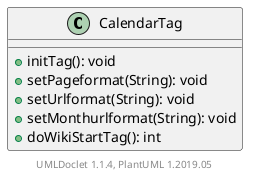 @startuml

    class CalendarTag [[CalendarTag.html]] {
        +initTag(): void
        +setPageformat(String): void
        +setUrlformat(String): void
        +setMonthurlformat(String): void
        +doWikiStartTag(): int
    }


    center footer UMLDoclet 1.1.4, PlantUML 1.2019.05
@enduml
